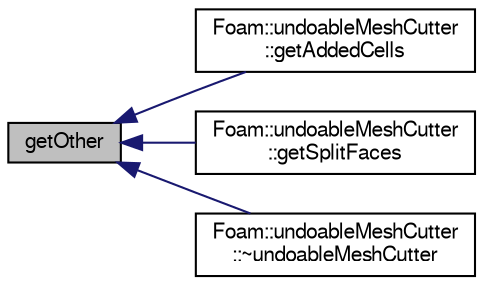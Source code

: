 digraph "getOther"
{
  bgcolor="transparent";
  edge [fontname="FreeSans",fontsize="10",labelfontname="FreeSans",labelfontsize="10"];
  node [fontname="FreeSans",fontsize="10",shape=record];
  rankdir="LR";
  Node1 [label="getOther",height=0.2,width=0.4,color="black", fillcolor="grey75", style="filled" fontcolor="black"];
  Node1 -> Node2 [dir="back",color="midnightblue",fontsize="10",style="solid",fontname="FreeSans"];
  Node2 [label="Foam::undoableMeshCutter\l::getAddedCells",height=0.2,width=0.4,color="black",URL="$a02663.html#a40cab529f2be9a13c3a42e58c934a750",tooltip="Like getSplitFaces but returns map from original to added cell. "];
  Node1 -> Node3 [dir="back",color="midnightblue",fontsize="10",style="solid",fontname="FreeSans"];
  Node3 [label="Foam::undoableMeshCutter\l::getSplitFaces",height=0.2,width=0.4,color="black",URL="$a02663.html#a45f35918f08160cc9efbc41ce16e8fc1",tooltip="Calculate split faces from current liveCells. Only. "];
  Node1 -> Node4 [dir="back",color="midnightblue",fontsize="10",style="solid",fontname="FreeSans"];
  Node4 [label="Foam::undoableMeshCutter\l::~undoableMeshCutter",height=0.2,width=0.4,color="black",URL="$a02663.html#a86e36f80426fa758376ea57884f500fb",tooltip="Destructor. "];
}

